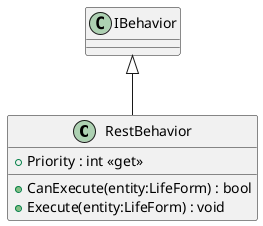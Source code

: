 @startuml
class RestBehavior {
    + Priority : int <<get>>
    + CanExecute(entity:LifeForm) : bool
    + Execute(entity:LifeForm) : void
}
IBehavior <|-- RestBehavior
@enduml
